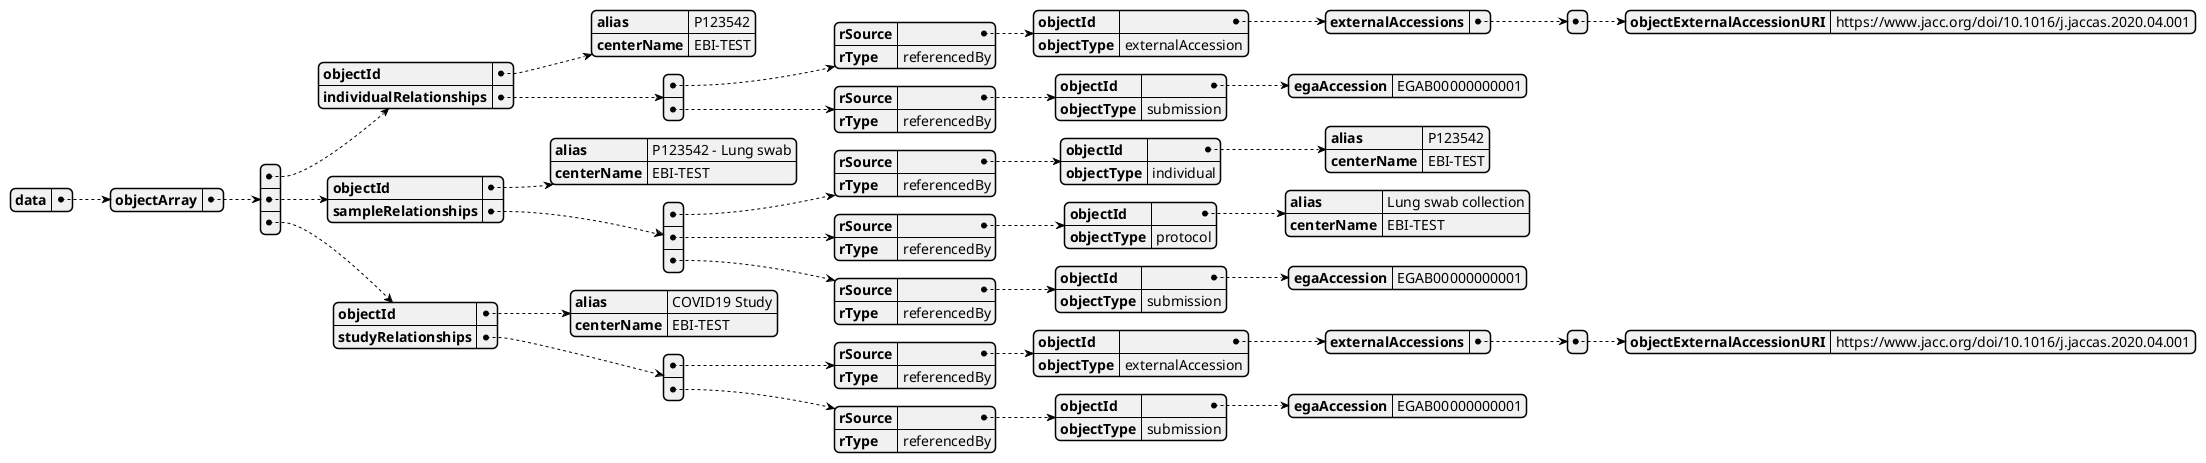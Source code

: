 @startjson

{
    "data": {
        "objectArray": [
            {
                "objectId": {
                    "alias": "P123542",
                    "centerName": "EBI-TEST"
                },
                "individualRelationships": [
                    {
                        "rSource": {
                            "objectId": {
                                "externalAccessions": [
                                    {
                                        "objectExternalAccessionURI": "https://www.jacc.org/doi/10.1016/j.jaccas.2020.04.001"
                                    }
                                ]
                            },
                            "objectType": "externalAccession"
                        },
                        "rType": "referencedBy"
                    },
                    {
                        "rSource": {
                            "objectId": {
                                "egaAccession": "EGAB00000000001"
                            },
                            "objectType": "submission"
                        },
                        "rType": "referencedBy"
                    }
                ]
            },
            {
                "objectId": {
                    "alias": "P123542 - Lung swab",
                    "centerName": "EBI-TEST"
                },
                "sampleRelationships": [
                    {
                        "rSource": {
                            "objectId": {
                                "alias": "P123542",
                                "centerName": "EBI-TEST"
                            },
                            "objectType": "individual"
                        },
                        "rType": "referencedBy"
                    },
                    {
                        "rSource": {
                            "objectId": {
                                "alias": "Lung swab collection",
                                "centerName": "EBI-TEST"
                            },
                            "objectType": "protocol"
                        },
                        "rType": "referencedBy"
                    },
                    {
                        "rSource": {
                            "objectId": {
                                "egaAccession": "EGAB00000000001"
                            },
                            "objectType": "submission"
                        },
                        "rType": "referencedBy"
                    }
                ]
            },
            {
                "objectId": {
                    "alias": "COVID19 Study",
                    "centerName": "EBI-TEST"
                },
                "studyRelationships": [
                    {
                        "rSource": {
                            "objectId": {
                                "externalAccessions": [
                                    {
                                        "objectExternalAccessionURI": "https://www.jacc.org/doi/10.1016/j.jaccas.2020.04.001"
                                    }
                                ]
                            },
                            "objectType": "externalAccession"
                        },
                        "rType": "referencedBy"
                    },
                    {
                        "rSource": {
                            "objectId": {
                                "egaAccession": "EGAB00000000001"
                            },
                            "objectType": "submission"
                        },
                        "rType": "referencedBy"
                    }
                ]
            }
        ]
    }
}
@endjson